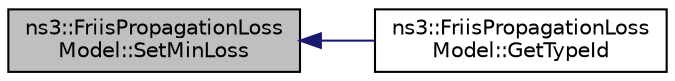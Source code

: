 digraph "ns3::FriisPropagationLossModel::SetMinLoss"
{
  edge [fontname="Helvetica",fontsize="10",labelfontname="Helvetica",labelfontsize="10"];
  node [fontname="Helvetica",fontsize="10",shape=record];
  rankdir="LR";
  Node1 [label="ns3::FriisPropagationLoss\lModel::SetMinLoss",height=0.2,width=0.4,color="black", fillcolor="grey75", style="filled", fontcolor="black"];
  Node1 -> Node2 [dir="back",color="midnightblue",fontsize="10",style="solid"];
  Node2 [label="ns3::FriisPropagationLoss\lModel::GetTypeId",height=0.2,width=0.4,color="black", fillcolor="white", style="filled",URL="$d2/d68/classns3_1_1FriisPropagationLossModel.html#a80af82c5a7d24e10181838b15a755351",tooltip="Get the type ID. "];
}
